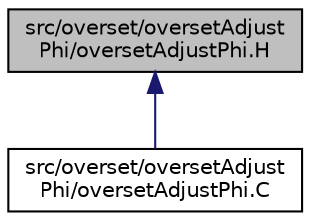 digraph "src/overset/oversetAdjustPhi/oversetAdjustPhi.H"
{
  bgcolor="transparent";
  edge [fontname="Helvetica",fontsize="10",labelfontname="Helvetica",labelfontsize="10"];
  node [fontname="Helvetica",fontsize="10",shape=record];
  Node1 [label="src/overset/oversetAdjust\lPhi/oversetAdjustPhi.H",height=0.2,width=0.4,color="black", fillcolor="grey75", style="filled" fontcolor="black"];
  Node1 -> Node2 [dir="back",color="midnightblue",fontsize="10",style="solid",fontname="Helvetica"];
  Node2 [label="src/overset/oversetAdjust\lPhi/oversetAdjustPhi.C",height=0.2,width=0.4,color="black",URL="$oversetAdjustPhi_8C.html"];
}
